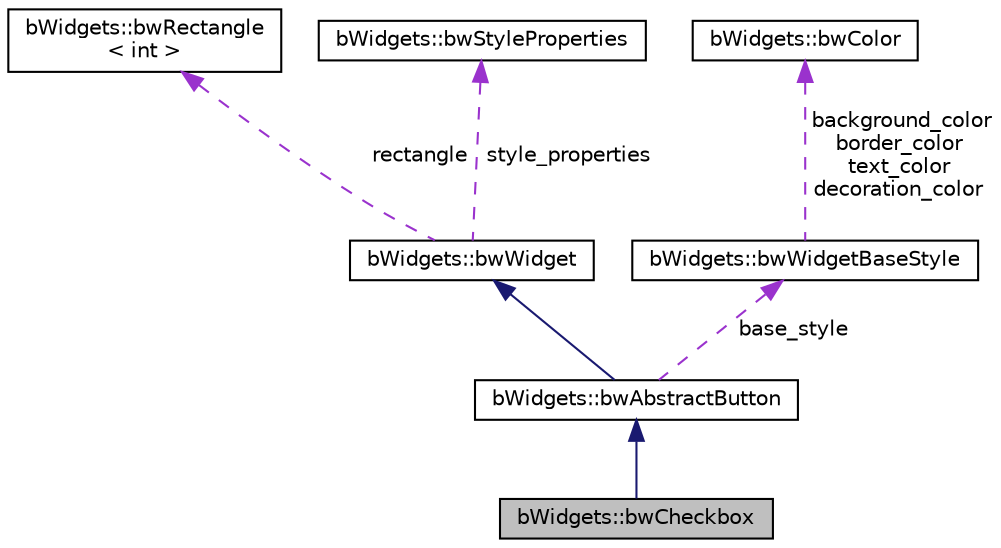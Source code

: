 digraph "bWidgets::bwCheckbox"
{
 // LATEX_PDF_SIZE
  edge [fontname="Helvetica",fontsize="10",labelfontname="Helvetica",labelfontsize="10"];
  node [fontname="Helvetica",fontsize="10",shape=record];
  Node1 [label="bWidgets::bwCheckbox",height=0.2,width=0.4,color="black", fillcolor="grey75", style="filled", fontcolor="black",tooltip=" "];
  Node2 -> Node1 [dir="back",color="midnightblue",fontsize="10",style="solid",fontname="Helvetica"];
  Node2 [label="bWidgets::bwAbstractButton",height=0.2,width=0.4,color="black", fillcolor="white", style="filled",URL="$classbWidgets_1_1bwAbstractButton.html",tooltip="Base class for button like widgets."];
  Node3 -> Node2 [dir="back",color="midnightblue",fontsize="10",style="solid",fontname="Helvetica"];
  Node3 [label="bWidgets::bwWidget",height=0.2,width=0.4,color="black", fillcolor="white", style="filled",URL="$classbWidgets_1_1bwWidget.html",tooltip="Abstract base class that all widgets derive from."];
  Node4 -> Node3 [dir="back",color="darkorchid3",fontsize="10",style="dashed",label=" rectangle" ,fontname="Helvetica"];
  Node4 [label="bWidgets::bwRectangle\l\< int \>",height=0.2,width=0.4,color="black", fillcolor="white", style="filled",URL="$classbWidgets_1_1bwRectangle.html",tooltip=" "];
  Node5 -> Node3 [dir="back",color="darkorchid3",fontsize="10",style="dashed",label=" style_properties" ,fontname="Helvetica"];
  Node5 [label="bWidgets::bwStyleProperties",height=0.2,width=0.4,color="black", fillcolor="white", style="filled",URL="$classbWidgets_1_1bwStyleProperties.html",tooltip="Manage a list of properties (bwStyleProperty instances)."];
  Node6 -> Node2 [dir="back",color="darkorchid3",fontsize="10",style="dashed",label=" base_style" ,fontname="Helvetica"];
  Node6 [label="bWidgets::bwWidgetBaseStyle",height=0.2,width=0.4,color="black", fillcolor="white", style="filled",URL="$classbWidgets_1_1bwWidgetBaseStyle.html",tooltip="Properties for typical widgets with roundbox corners."];
  Node7 -> Node6 [dir="back",color="darkorchid3",fontsize="10",style="dashed",label=" background_color\nborder_color\ntext_color\ndecoration_color" ,fontname="Helvetica"];
  Node7 [label="bWidgets::bwColor",height=0.2,width=0.4,color="black", fillcolor="white", style="filled",URL="$classbWidgets_1_1bwColor.html",tooltip=" "];
}
